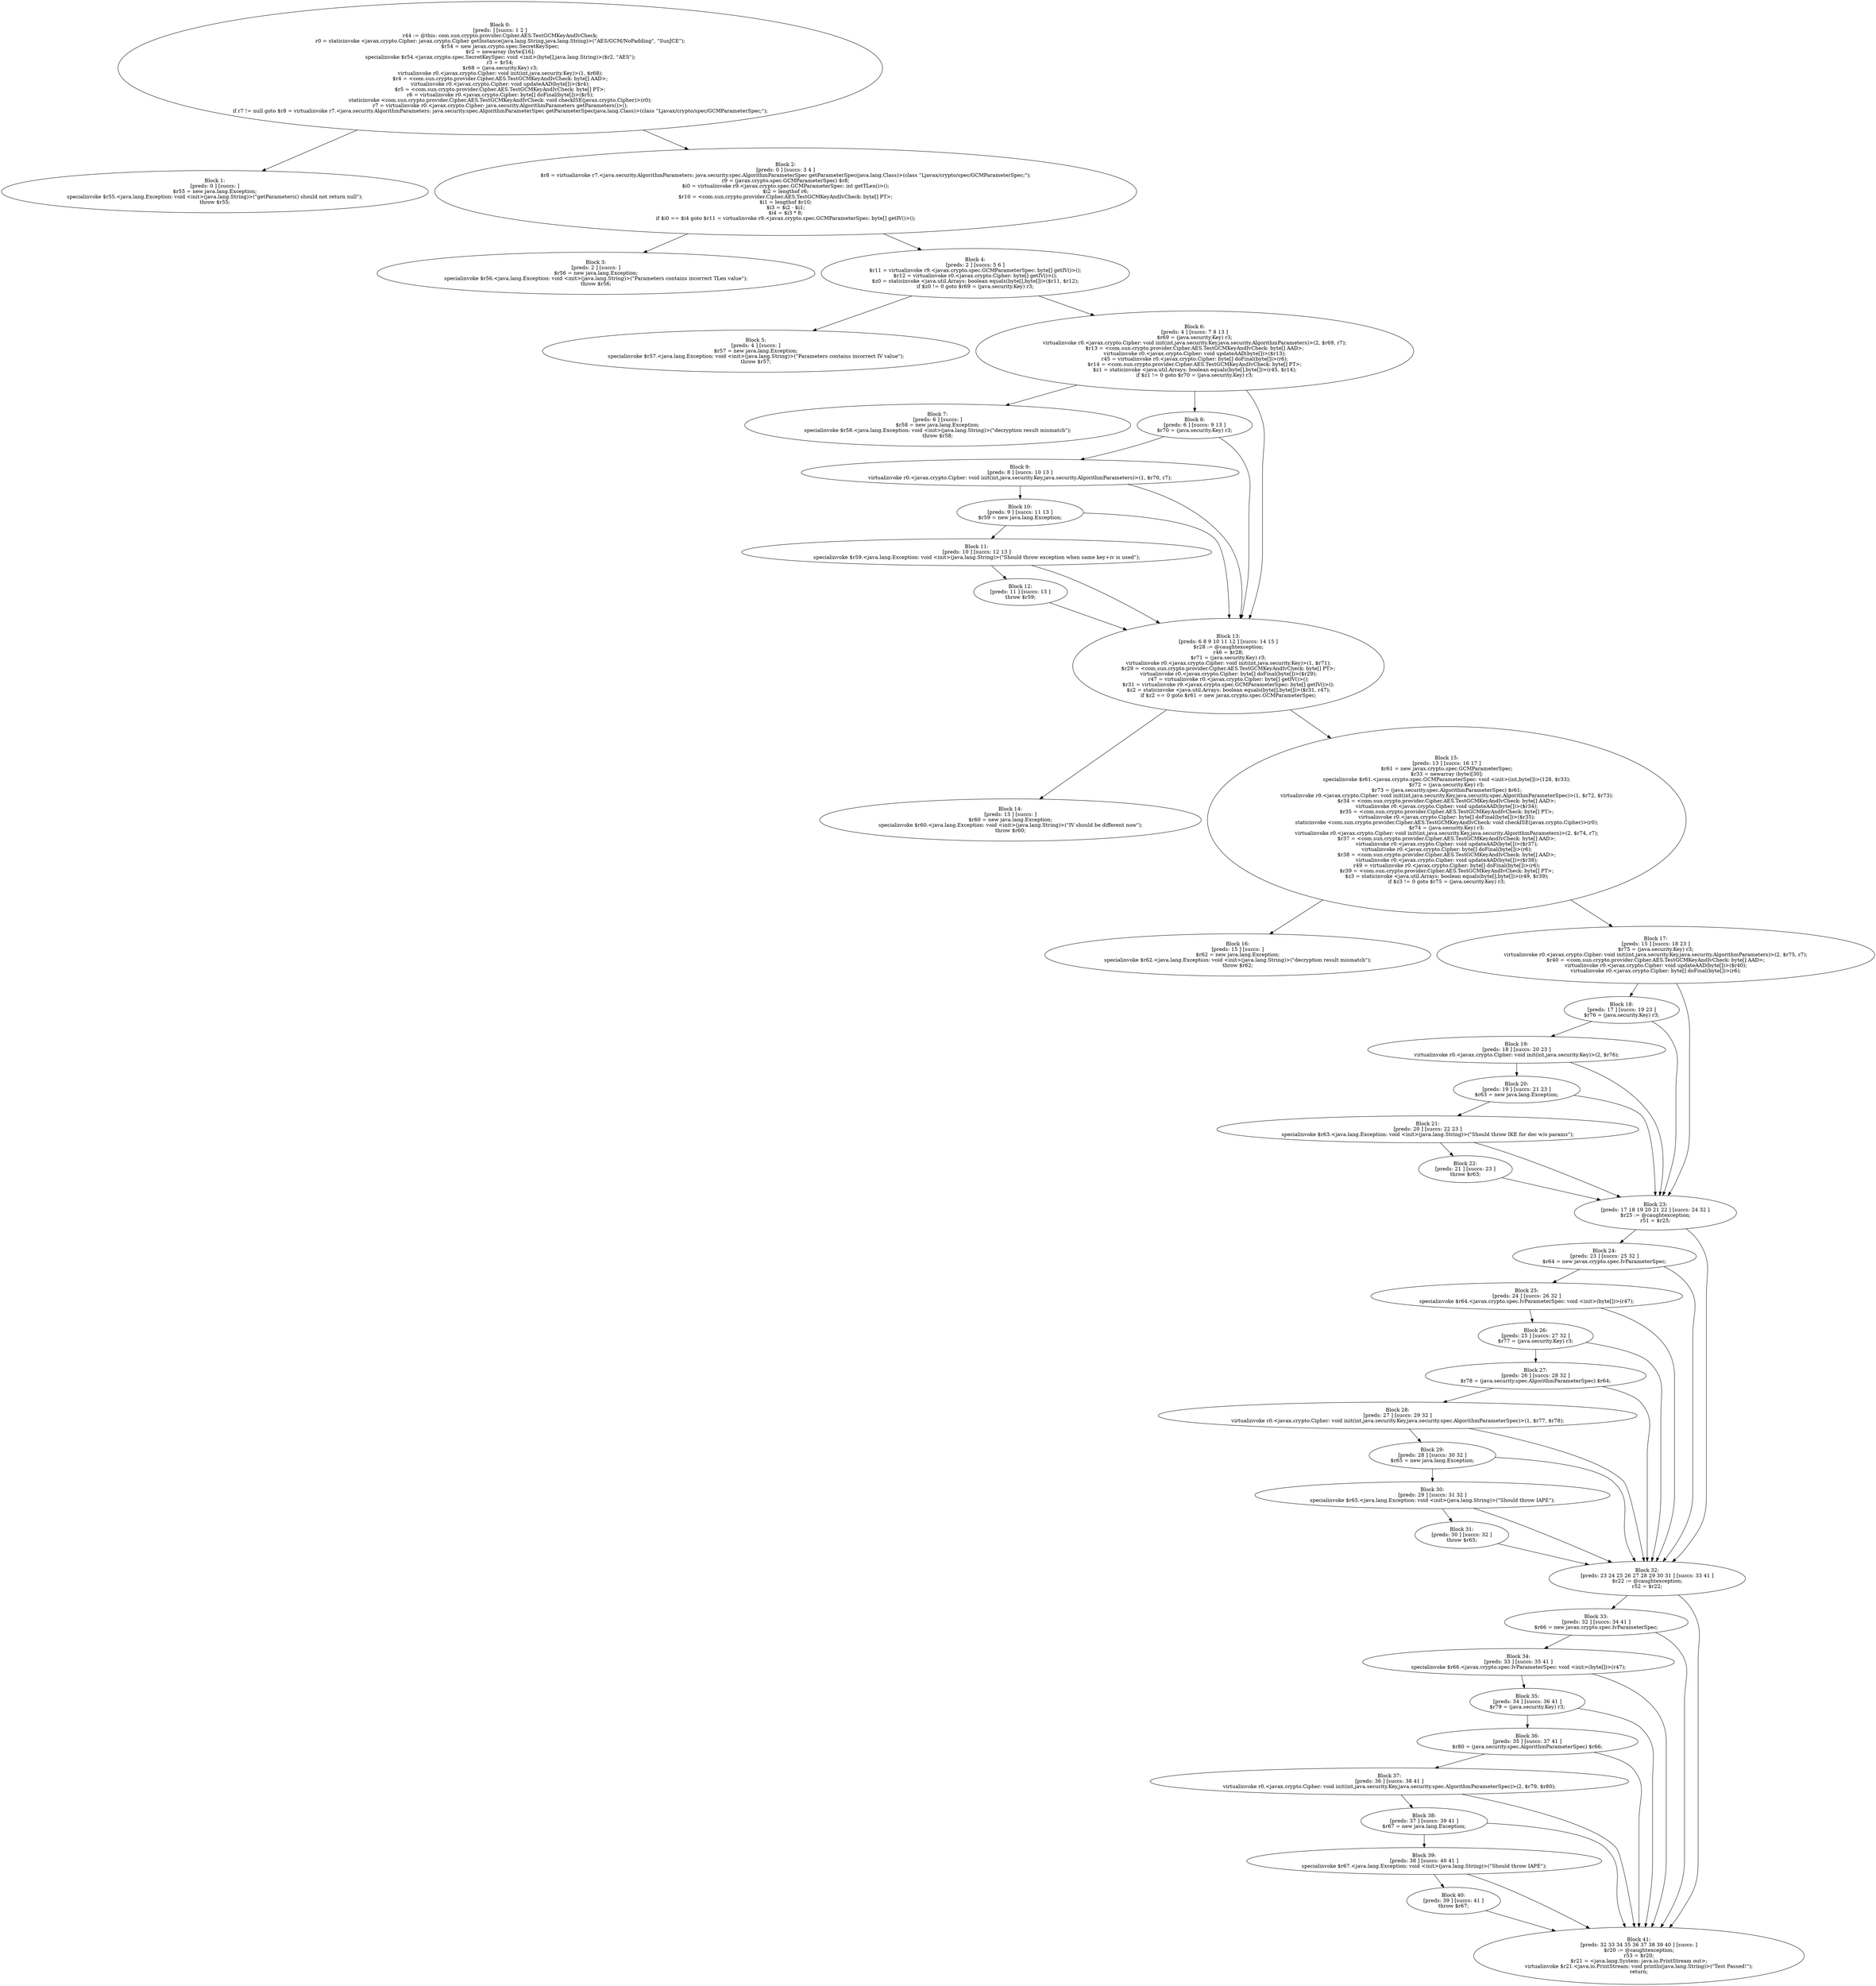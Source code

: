digraph "unitGraph" {
    "Block 0:
[preds: ] [succs: 1 2 ]
r44 := @this: com.sun.crypto.provider.Cipher.AES.TestGCMKeyAndIvCheck;
r0 = staticinvoke <javax.crypto.Cipher: javax.crypto.Cipher getInstance(java.lang.String,java.lang.String)>(\"AES/GCM/NoPadding\", \"SunJCE\");
$r54 = new javax.crypto.spec.SecretKeySpec;
$r2 = newarray (byte)[16];
specialinvoke $r54.<javax.crypto.spec.SecretKeySpec: void <init>(byte[],java.lang.String)>($r2, \"AES\");
r3 = $r54;
$r68 = (java.security.Key) r3;
virtualinvoke r0.<javax.crypto.Cipher: void init(int,java.security.Key)>(1, $r68);
$r4 = <com.sun.crypto.provider.Cipher.AES.TestGCMKeyAndIvCheck: byte[] AAD>;
virtualinvoke r0.<javax.crypto.Cipher: void updateAAD(byte[])>($r4);
$r5 = <com.sun.crypto.provider.Cipher.AES.TestGCMKeyAndIvCheck: byte[] PT>;
r6 = virtualinvoke r0.<javax.crypto.Cipher: byte[] doFinal(byte[])>($r5);
staticinvoke <com.sun.crypto.provider.Cipher.AES.TestGCMKeyAndIvCheck: void checkISE(javax.crypto.Cipher)>(r0);
r7 = virtualinvoke r0.<javax.crypto.Cipher: java.security.AlgorithmParameters getParameters()>();
if r7 != null goto $r8 = virtualinvoke r7.<java.security.AlgorithmParameters: java.security.spec.AlgorithmParameterSpec getParameterSpec(java.lang.Class)>(class \"Ljavax/crypto/spec/GCMParameterSpec;\");
"
    "Block 1:
[preds: 0 ] [succs: ]
$r55 = new java.lang.Exception;
specialinvoke $r55.<java.lang.Exception: void <init>(java.lang.String)>(\"getParameters() should not return null\");
throw $r55;
"
    "Block 2:
[preds: 0 ] [succs: 3 4 ]
$r8 = virtualinvoke r7.<java.security.AlgorithmParameters: java.security.spec.AlgorithmParameterSpec getParameterSpec(java.lang.Class)>(class \"Ljavax/crypto/spec/GCMParameterSpec;\");
r9 = (javax.crypto.spec.GCMParameterSpec) $r8;
$i0 = virtualinvoke r9.<javax.crypto.spec.GCMParameterSpec: int getTLen()>();
$i2 = lengthof r6;
$r10 = <com.sun.crypto.provider.Cipher.AES.TestGCMKeyAndIvCheck: byte[] PT>;
$i1 = lengthof $r10;
$i3 = $i2 - $i1;
$i4 = $i3 * 8;
if $i0 == $i4 goto $r11 = virtualinvoke r9.<javax.crypto.spec.GCMParameterSpec: byte[] getIV()>();
"
    "Block 3:
[preds: 2 ] [succs: ]
$r56 = new java.lang.Exception;
specialinvoke $r56.<java.lang.Exception: void <init>(java.lang.String)>(\"Parameters contains incorrect TLen value\");
throw $r56;
"
    "Block 4:
[preds: 2 ] [succs: 5 6 ]
$r11 = virtualinvoke r9.<javax.crypto.spec.GCMParameterSpec: byte[] getIV()>();
$r12 = virtualinvoke r0.<javax.crypto.Cipher: byte[] getIV()>();
$z0 = staticinvoke <java.util.Arrays: boolean equals(byte[],byte[])>($r11, $r12);
if $z0 != 0 goto $r69 = (java.security.Key) r3;
"
    "Block 5:
[preds: 4 ] [succs: ]
$r57 = new java.lang.Exception;
specialinvoke $r57.<java.lang.Exception: void <init>(java.lang.String)>(\"Parameters contains incorrect IV value\");
throw $r57;
"
    "Block 6:
[preds: 4 ] [succs: 7 8 13 ]
$r69 = (java.security.Key) r3;
virtualinvoke r0.<javax.crypto.Cipher: void init(int,java.security.Key,java.security.AlgorithmParameters)>(2, $r69, r7);
$r13 = <com.sun.crypto.provider.Cipher.AES.TestGCMKeyAndIvCheck: byte[] AAD>;
virtualinvoke r0.<javax.crypto.Cipher: void updateAAD(byte[])>($r13);
r45 = virtualinvoke r0.<javax.crypto.Cipher: byte[] doFinal(byte[])>(r6);
$r14 = <com.sun.crypto.provider.Cipher.AES.TestGCMKeyAndIvCheck: byte[] PT>;
$z1 = staticinvoke <java.util.Arrays: boolean equals(byte[],byte[])>(r45, $r14);
if $z1 != 0 goto $r70 = (java.security.Key) r3;
"
    "Block 7:
[preds: 6 ] [succs: ]
$r58 = new java.lang.Exception;
specialinvoke $r58.<java.lang.Exception: void <init>(java.lang.String)>(\"decryption result mismatch\");
throw $r58;
"
    "Block 8:
[preds: 6 ] [succs: 9 13 ]
$r70 = (java.security.Key) r3;
"
    "Block 9:
[preds: 8 ] [succs: 10 13 ]
virtualinvoke r0.<javax.crypto.Cipher: void init(int,java.security.Key,java.security.AlgorithmParameters)>(1, $r70, r7);
"
    "Block 10:
[preds: 9 ] [succs: 11 13 ]
$r59 = new java.lang.Exception;
"
    "Block 11:
[preds: 10 ] [succs: 12 13 ]
specialinvoke $r59.<java.lang.Exception: void <init>(java.lang.String)>(\"Should throw exception when same key+iv is used\");
"
    "Block 12:
[preds: 11 ] [succs: 13 ]
throw $r59;
"
    "Block 13:
[preds: 6 8 9 10 11 12 ] [succs: 14 15 ]
$r28 := @caughtexception;
r46 = $r28;
$r71 = (java.security.Key) r3;
virtualinvoke r0.<javax.crypto.Cipher: void init(int,java.security.Key)>(1, $r71);
$r29 = <com.sun.crypto.provider.Cipher.AES.TestGCMKeyAndIvCheck: byte[] PT>;
virtualinvoke r0.<javax.crypto.Cipher: byte[] doFinal(byte[])>($r29);
r47 = virtualinvoke r0.<javax.crypto.Cipher: byte[] getIV()>();
$r31 = virtualinvoke r9.<javax.crypto.spec.GCMParameterSpec: byte[] getIV()>();
$z2 = staticinvoke <java.util.Arrays: boolean equals(byte[],byte[])>($r31, r47);
if $z2 == 0 goto $r61 = new javax.crypto.spec.GCMParameterSpec;
"
    "Block 14:
[preds: 13 ] [succs: ]
$r60 = new java.lang.Exception;
specialinvoke $r60.<java.lang.Exception: void <init>(java.lang.String)>(\"IV should be different now\");
throw $r60;
"
    "Block 15:
[preds: 13 ] [succs: 16 17 ]
$r61 = new javax.crypto.spec.GCMParameterSpec;
$r33 = newarray (byte)[30];
specialinvoke $r61.<javax.crypto.spec.GCMParameterSpec: void <init>(int,byte[])>(128, $r33);
$r72 = (java.security.Key) r3;
$r73 = (java.security.spec.AlgorithmParameterSpec) $r61;
virtualinvoke r0.<javax.crypto.Cipher: void init(int,java.security.Key,java.security.spec.AlgorithmParameterSpec)>(1, $r72, $r73);
$r34 = <com.sun.crypto.provider.Cipher.AES.TestGCMKeyAndIvCheck: byte[] AAD>;
virtualinvoke r0.<javax.crypto.Cipher: void updateAAD(byte[])>($r34);
$r35 = <com.sun.crypto.provider.Cipher.AES.TestGCMKeyAndIvCheck: byte[] PT>;
virtualinvoke r0.<javax.crypto.Cipher: byte[] doFinal(byte[])>($r35);
staticinvoke <com.sun.crypto.provider.Cipher.AES.TestGCMKeyAndIvCheck: void checkISE(javax.crypto.Cipher)>(r0);
$r74 = (java.security.Key) r3;
virtualinvoke r0.<javax.crypto.Cipher: void init(int,java.security.Key,java.security.AlgorithmParameters)>(2, $r74, r7);
$r37 = <com.sun.crypto.provider.Cipher.AES.TestGCMKeyAndIvCheck: byte[] AAD>;
virtualinvoke r0.<javax.crypto.Cipher: void updateAAD(byte[])>($r37);
virtualinvoke r0.<javax.crypto.Cipher: byte[] doFinal(byte[])>(r6);
$r38 = <com.sun.crypto.provider.Cipher.AES.TestGCMKeyAndIvCheck: byte[] AAD>;
virtualinvoke r0.<javax.crypto.Cipher: void updateAAD(byte[])>($r38);
r49 = virtualinvoke r0.<javax.crypto.Cipher: byte[] doFinal(byte[])>(r6);
$r39 = <com.sun.crypto.provider.Cipher.AES.TestGCMKeyAndIvCheck: byte[] PT>;
$z3 = staticinvoke <java.util.Arrays: boolean equals(byte[],byte[])>(r49, $r39);
if $z3 != 0 goto $r75 = (java.security.Key) r3;
"
    "Block 16:
[preds: 15 ] [succs: ]
$r62 = new java.lang.Exception;
specialinvoke $r62.<java.lang.Exception: void <init>(java.lang.String)>(\"decryption result mismatch\");
throw $r62;
"
    "Block 17:
[preds: 15 ] [succs: 18 23 ]
$r75 = (java.security.Key) r3;
virtualinvoke r0.<javax.crypto.Cipher: void init(int,java.security.Key,java.security.AlgorithmParameters)>(2, $r75, r7);
$r40 = <com.sun.crypto.provider.Cipher.AES.TestGCMKeyAndIvCheck: byte[] AAD>;
virtualinvoke r0.<javax.crypto.Cipher: void updateAAD(byte[])>($r40);
virtualinvoke r0.<javax.crypto.Cipher: byte[] doFinal(byte[])>(r6);
"
    "Block 18:
[preds: 17 ] [succs: 19 23 ]
$r76 = (java.security.Key) r3;
"
    "Block 19:
[preds: 18 ] [succs: 20 23 ]
virtualinvoke r0.<javax.crypto.Cipher: void init(int,java.security.Key)>(2, $r76);
"
    "Block 20:
[preds: 19 ] [succs: 21 23 ]
$r63 = new java.lang.Exception;
"
    "Block 21:
[preds: 20 ] [succs: 22 23 ]
specialinvoke $r63.<java.lang.Exception: void <init>(java.lang.String)>(\"Should throw IKE for dec w/o params\");
"
    "Block 22:
[preds: 21 ] [succs: 23 ]
throw $r63;
"
    "Block 23:
[preds: 17 18 19 20 21 22 ] [succs: 24 32 ]
$r25 := @caughtexception;
r51 = $r25;
"
    "Block 24:
[preds: 23 ] [succs: 25 32 ]
$r64 = new javax.crypto.spec.IvParameterSpec;
"
    "Block 25:
[preds: 24 ] [succs: 26 32 ]
specialinvoke $r64.<javax.crypto.spec.IvParameterSpec: void <init>(byte[])>(r47);
"
    "Block 26:
[preds: 25 ] [succs: 27 32 ]
$r77 = (java.security.Key) r3;
"
    "Block 27:
[preds: 26 ] [succs: 28 32 ]
$r78 = (java.security.spec.AlgorithmParameterSpec) $r64;
"
    "Block 28:
[preds: 27 ] [succs: 29 32 ]
virtualinvoke r0.<javax.crypto.Cipher: void init(int,java.security.Key,java.security.spec.AlgorithmParameterSpec)>(1, $r77, $r78);
"
    "Block 29:
[preds: 28 ] [succs: 30 32 ]
$r65 = new java.lang.Exception;
"
    "Block 30:
[preds: 29 ] [succs: 31 32 ]
specialinvoke $r65.<java.lang.Exception: void <init>(java.lang.String)>(\"Should throw IAPE\");
"
    "Block 31:
[preds: 30 ] [succs: 32 ]
throw $r65;
"
    "Block 32:
[preds: 23 24 25 26 27 28 29 30 31 ] [succs: 33 41 ]
$r22 := @caughtexception;
r52 = $r22;
"
    "Block 33:
[preds: 32 ] [succs: 34 41 ]
$r66 = new javax.crypto.spec.IvParameterSpec;
"
    "Block 34:
[preds: 33 ] [succs: 35 41 ]
specialinvoke $r66.<javax.crypto.spec.IvParameterSpec: void <init>(byte[])>(r47);
"
    "Block 35:
[preds: 34 ] [succs: 36 41 ]
$r79 = (java.security.Key) r3;
"
    "Block 36:
[preds: 35 ] [succs: 37 41 ]
$r80 = (java.security.spec.AlgorithmParameterSpec) $r66;
"
    "Block 37:
[preds: 36 ] [succs: 38 41 ]
virtualinvoke r0.<javax.crypto.Cipher: void init(int,java.security.Key,java.security.spec.AlgorithmParameterSpec)>(2, $r79, $r80);
"
    "Block 38:
[preds: 37 ] [succs: 39 41 ]
$r67 = new java.lang.Exception;
"
    "Block 39:
[preds: 38 ] [succs: 40 41 ]
specialinvoke $r67.<java.lang.Exception: void <init>(java.lang.String)>(\"Should throw IAPE\");
"
    "Block 40:
[preds: 39 ] [succs: 41 ]
throw $r67;
"
    "Block 41:
[preds: 32 33 34 35 36 37 38 39 40 ] [succs: ]
$r20 := @caughtexception;
r53 = $r20;
$r21 = <java.lang.System: java.io.PrintStream out>;
virtualinvoke $r21.<java.io.PrintStream: void println(java.lang.String)>(\"Test Passed!\");
return;
"
    "Block 0:
[preds: ] [succs: 1 2 ]
r44 := @this: com.sun.crypto.provider.Cipher.AES.TestGCMKeyAndIvCheck;
r0 = staticinvoke <javax.crypto.Cipher: javax.crypto.Cipher getInstance(java.lang.String,java.lang.String)>(\"AES/GCM/NoPadding\", \"SunJCE\");
$r54 = new javax.crypto.spec.SecretKeySpec;
$r2 = newarray (byte)[16];
specialinvoke $r54.<javax.crypto.spec.SecretKeySpec: void <init>(byte[],java.lang.String)>($r2, \"AES\");
r3 = $r54;
$r68 = (java.security.Key) r3;
virtualinvoke r0.<javax.crypto.Cipher: void init(int,java.security.Key)>(1, $r68);
$r4 = <com.sun.crypto.provider.Cipher.AES.TestGCMKeyAndIvCheck: byte[] AAD>;
virtualinvoke r0.<javax.crypto.Cipher: void updateAAD(byte[])>($r4);
$r5 = <com.sun.crypto.provider.Cipher.AES.TestGCMKeyAndIvCheck: byte[] PT>;
r6 = virtualinvoke r0.<javax.crypto.Cipher: byte[] doFinal(byte[])>($r5);
staticinvoke <com.sun.crypto.provider.Cipher.AES.TestGCMKeyAndIvCheck: void checkISE(javax.crypto.Cipher)>(r0);
r7 = virtualinvoke r0.<javax.crypto.Cipher: java.security.AlgorithmParameters getParameters()>();
if r7 != null goto $r8 = virtualinvoke r7.<java.security.AlgorithmParameters: java.security.spec.AlgorithmParameterSpec getParameterSpec(java.lang.Class)>(class \"Ljavax/crypto/spec/GCMParameterSpec;\");
"->"Block 1:
[preds: 0 ] [succs: ]
$r55 = new java.lang.Exception;
specialinvoke $r55.<java.lang.Exception: void <init>(java.lang.String)>(\"getParameters() should not return null\");
throw $r55;
";
    "Block 0:
[preds: ] [succs: 1 2 ]
r44 := @this: com.sun.crypto.provider.Cipher.AES.TestGCMKeyAndIvCheck;
r0 = staticinvoke <javax.crypto.Cipher: javax.crypto.Cipher getInstance(java.lang.String,java.lang.String)>(\"AES/GCM/NoPadding\", \"SunJCE\");
$r54 = new javax.crypto.spec.SecretKeySpec;
$r2 = newarray (byte)[16];
specialinvoke $r54.<javax.crypto.spec.SecretKeySpec: void <init>(byte[],java.lang.String)>($r2, \"AES\");
r3 = $r54;
$r68 = (java.security.Key) r3;
virtualinvoke r0.<javax.crypto.Cipher: void init(int,java.security.Key)>(1, $r68);
$r4 = <com.sun.crypto.provider.Cipher.AES.TestGCMKeyAndIvCheck: byte[] AAD>;
virtualinvoke r0.<javax.crypto.Cipher: void updateAAD(byte[])>($r4);
$r5 = <com.sun.crypto.provider.Cipher.AES.TestGCMKeyAndIvCheck: byte[] PT>;
r6 = virtualinvoke r0.<javax.crypto.Cipher: byte[] doFinal(byte[])>($r5);
staticinvoke <com.sun.crypto.provider.Cipher.AES.TestGCMKeyAndIvCheck: void checkISE(javax.crypto.Cipher)>(r0);
r7 = virtualinvoke r0.<javax.crypto.Cipher: java.security.AlgorithmParameters getParameters()>();
if r7 != null goto $r8 = virtualinvoke r7.<java.security.AlgorithmParameters: java.security.spec.AlgorithmParameterSpec getParameterSpec(java.lang.Class)>(class \"Ljavax/crypto/spec/GCMParameterSpec;\");
"->"Block 2:
[preds: 0 ] [succs: 3 4 ]
$r8 = virtualinvoke r7.<java.security.AlgorithmParameters: java.security.spec.AlgorithmParameterSpec getParameterSpec(java.lang.Class)>(class \"Ljavax/crypto/spec/GCMParameterSpec;\");
r9 = (javax.crypto.spec.GCMParameterSpec) $r8;
$i0 = virtualinvoke r9.<javax.crypto.spec.GCMParameterSpec: int getTLen()>();
$i2 = lengthof r6;
$r10 = <com.sun.crypto.provider.Cipher.AES.TestGCMKeyAndIvCheck: byte[] PT>;
$i1 = lengthof $r10;
$i3 = $i2 - $i1;
$i4 = $i3 * 8;
if $i0 == $i4 goto $r11 = virtualinvoke r9.<javax.crypto.spec.GCMParameterSpec: byte[] getIV()>();
";
    "Block 2:
[preds: 0 ] [succs: 3 4 ]
$r8 = virtualinvoke r7.<java.security.AlgorithmParameters: java.security.spec.AlgorithmParameterSpec getParameterSpec(java.lang.Class)>(class \"Ljavax/crypto/spec/GCMParameterSpec;\");
r9 = (javax.crypto.spec.GCMParameterSpec) $r8;
$i0 = virtualinvoke r9.<javax.crypto.spec.GCMParameterSpec: int getTLen()>();
$i2 = lengthof r6;
$r10 = <com.sun.crypto.provider.Cipher.AES.TestGCMKeyAndIvCheck: byte[] PT>;
$i1 = lengthof $r10;
$i3 = $i2 - $i1;
$i4 = $i3 * 8;
if $i0 == $i4 goto $r11 = virtualinvoke r9.<javax.crypto.spec.GCMParameterSpec: byte[] getIV()>();
"->"Block 3:
[preds: 2 ] [succs: ]
$r56 = new java.lang.Exception;
specialinvoke $r56.<java.lang.Exception: void <init>(java.lang.String)>(\"Parameters contains incorrect TLen value\");
throw $r56;
";
    "Block 2:
[preds: 0 ] [succs: 3 4 ]
$r8 = virtualinvoke r7.<java.security.AlgorithmParameters: java.security.spec.AlgorithmParameterSpec getParameterSpec(java.lang.Class)>(class \"Ljavax/crypto/spec/GCMParameterSpec;\");
r9 = (javax.crypto.spec.GCMParameterSpec) $r8;
$i0 = virtualinvoke r9.<javax.crypto.spec.GCMParameterSpec: int getTLen()>();
$i2 = lengthof r6;
$r10 = <com.sun.crypto.provider.Cipher.AES.TestGCMKeyAndIvCheck: byte[] PT>;
$i1 = lengthof $r10;
$i3 = $i2 - $i1;
$i4 = $i3 * 8;
if $i0 == $i4 goto $r11 = virtualinvoke r9.<javax.crypto.spec.GCMParameterSpec: byte[] getIV()>();
"->"Block 4:
[preds: 2 ] [succs: 5 6 ]
$r11 = virtualinvoke r9.<javax.crypto.spec.GCMParameterSpec: byte[] getIV()>();
$r12 = virtualinvoke r0.<javax.crypto.Cipher: byte[] getIV()>();
$z0 = staticinvoke <java.util.Arrays: boolean equals(byte[],byte[])>($r11, $r12);
if $z0 != 0 goto $r69 = (java.security.Key) r3;
";
    "Block 4:
[preds: 2 ] [succs: 5 6 ]
$r11 = virtualinvoke r9.<javax.crypto.spec.GCMParameterSpec: byte[] getIV()>();
$r12 = virtualinvoke r0.<javax.crypto.Cipher: byte[] getIV()>();
$z0 = staticinvoke <java.util.Arrays: boolean equals(byte[],byte[])>($r11, $r12);
if $z0 != 0 goto $r69 = (java.security.Key) r3;
"->"Block 5:
[preds: 4 ] [succs: ]
$r57 = new java.lang.Exception;
specialinvoke $r57.<java.lang.Exception: void <init>(java.lang.String)>(\"Parameters contains incorrect IV value\");
throw $r57;
";
    "Block 4:
[preds: 2 ] [succs: 5 6 ]
$r11 = virtualinvoke r9.<javax.crypto.spec.GCMParameterSpec: byte[] getIV()>();
$r12 = virtualinvoke r0.<javax.crypto.Cipher: byte[] getIV()>();
$z0 = staticinvoke <java.util.Arrays: boolean equals(byte[],byte[])>($r11, $r12);
if $z0 != 0 goto $r69 = (java.security.Key) r3;
"->"Block 6:
[preds: 4 ] [succs: 7 8 13 ]
$r69 = (java.security.Key) r3;
virtualinvoke r0.<javax.crypto.Cipher: void init(int,java.security.Key,java.security.AlgorithmParameters)>(2, $r69, r7);
$r13 = <com.sun.crypto.provider.Cipher.AES.TestGCMKeyAndIvCheck: byte[] AAD>;
virtualinvoke r0.<javax.crypto.Cipher: void updateAAD(byte[])>($r13);
r45 = virtualinvoke r0.<javax.crypto.Cipher: byte[] doFinal(byte[])>(r6);
$r14 = <com.sun.crypto.provider.Cipher.AES.TestGCMKeyAndIvCheck: byte[] PT>;
$z1 = staticinvoke <java.util.Arrays: boolean equals(byte[],byte[])>(r45, $r14);
if $z1 != 0 goto $r70 = (java.security.Key) r3;
";
    "Block 6:
[preds: 4 ] [succs: 7 8 13 ]
$r69 = (java.security.Key) r3;
virtualinvoke r0.<javax.crypto.Cipher: void init(int,java.security.Key,java.security.AlgorithmParameters)>(2, $r69, r7);
$r13 = <com.sun.crypto.provider.Cipher.AES.TestGCMKeyAndIvCheck: byte[] AAD>;
virtualinvoke r0.<javax.crypto.Cipher: void updateAAD(byte[])>($r13);
r45 = virtualinvoke r0.<javax.crypto.Cipher: byte[] doFinal(byte[])>(r6);
$r14 = <com.sun.crypto.provider.Cipher.AES.TestGCMKeyAndIvCheck: byte[] PT>;
$z1 = staticinvoke <java.util.Arrays: boolean equals(byte[],byte[])>(r45, $r14);
if $z1 != 0 goto $r70 = (java.security.Key) r3;
"->"Block 7:
[preds: 6 ] [succs: ]
$r58 = new java.lang.Exception;
specialinvoke $r58.<java.lang.Exception: void <init>(java.lang.String)>(\"decryption result mismatch\");
throw $r58;
";
    "Block 6:
[preds: 4 ] [succs: 7 8 13 ]
$r69 = (java.security.Key) r3;
virtualinvoke r0.<javax.crypto.Cipher: void init(int,java.security.Key,java.security.AlgorithmParameters)>(2, $r69, r7);
$r13 = <com.sun.crypto.provider.Cipher.AES.TestGCMKeyAndIvCheck: byte[] AAD>;
virtualinvoke r0.<javax.crypto.Cipher: void updateAAD(byte[])>($r13);
r45 = virtualinvoke r0.<javax.crypto.Cipher: byte[] doFinal(byte[])>(r6);
$r14 = <com.sun.crypto.provider.Cipher.AES.TestGCMKeyAndIvCheck: byte[] PT>;
$z1 = staticinvoke <java.util.Arrays: boolean equals(byte[],byte[])>(r45, $r14);
if $z1 != 0 goto $r70 = (java.security.Key) r3;
"->"Block 8:
[preds: 6 ] [succs: 9 13 ]
$r70 = (java.security.Key) r3;
";
    "Block 6:
[preds: 4 ] [succs: 7 8 13 ]
$r69 = (java.security.Key) r3;
virtualinvoke r0.<javax.crypto.Cipher: void init(int,java.security.Key,java.security.AlgorithmParameters)>(2, $r69, r7);
$r13 = <com.sun.crypto.provider.Cipher.AES.TestGCMKeyAndIvCheck: byte[] AAD>;
virtualinvoke r0.<javax.crypto.Cipher: void updateAAD(byte[])>($r13);
r45 = virtualinvoke r0.<javax.crypto.Cipher: byte[] doFinal(byte[])>(r6);
$r14 = <com.sun.crypto.provider.Cipher.AES.TestGCMKeyAndIvCheck: byte[] PT>;
$z1 = staticinvoke <java.util.Arrays: boolean equals(byte[],byte[])>(r45, $r14);
if $z1 != 0 goto $r70 = (java.security.Key) r3;
"->"Block 13:
[preds: 6 8 9 10 11 12 ] [succs: 14 15 ]
$r28 := @caughtexception;
r46 = $r28;
$r71 = (java.security.Key) r3;
virtualinvoke r0.<javax.crypto.Cipher: void init(int,java.security.Key)>(1, $r71);
$r29 = <com.sun.crypto.provider.Cipher.AES.TestGCMKeyAndIvCheck: byte[] PT>;
virtualinvoke r0.<javax.crypto.Cipher: byte[] doFinal(byte[])>($r29);
r47 = virtualinvoke r0.<javax.crypto.Cipher: byte[] getIV()>();
$r31 = virtualinvoke r9.<javax.crypto.spec.GCMParameterSpec: byte[] getIV()>();
$z2 = staticinvoke <java.util.Arrays: boolean equals(byte[],byte[])>($r31, r47);
if $z2 == 0 goto $r61 = new javax.crypto.spec.GCMParameterSpec;
";
    "Block 8:
[preds: 6 ] [succs: 9 13 ]
$r70 = (java.security.Key) r3;
"->"Block 9:
[preds: 8 ] [succs: 10 13 ]
virtualinvoke r0.<javax.crypto.Cipher: void init(int,java.security.Key,java.security.AlgorithmParameters)>(1, $r70, r7);
";
    "Block 8:
[preds: 6 ] [succs: 9 13 ]
$r70 = (java.security.Key) r3;
"->"Block 13:
[preds: 6 8 9 10 11 12 ] [succs: 14 15 ]
$r28 := @caughtexception;
r46 = $r28;
$r71 = (java.security.Key) r3;
virtualinvoke r0.<javax.crypto.Cipher: void init(int,java.security.Key)>(1, $r71);
$r29 = <com.sun.crypto.provider.Cipher.AES.TestGCMKeyAndIvCheck: byte[] PT>;
virtualinvoke r0.<javax.crypto.Cipher: byte[] doFinal(byte[])>($r29);
r47 = virtualinvoke r0.<javax.crypto.Cipher: byte[] getIV()>();
$r31 = virtualinvoke r9.<javax.crypto.spec.GCMParameterSpec: byte[] getIV()>();
$z2 = staticinvoke <java.util.Arrays: boolean equals(byte[],byte[])>($r31, r47);
if $z2 == 0 goto $r61 = new javax.crypto.spec.GCMParameterSpec;
";
    "Block 9:
[preds: 8 ] [succs: 10 13 ]
virtualinvoke r0.<javax.crypto.Cipher: void init(int,java.security.Key,java.security.AlgorithmParameters)>(1, $r70, r7);
"->"Block 10:
[preds: 9 ] [succs: 11 13 ]
$r59 = new java.lang.Exception;
";
    "Block 9:
[preds: 8 ] [succs: 10 13 ]
virtualinvoke r0.<javax.crypto.Cipher: void init(int,java.security.Key,java.security.AlgorithmParameters)>(1, $r70, r7);
"->"Block 13:
[preds: 6 8 9 10 11 12 ] [succs: 14 15 ]
$r28 := @caughtexception;
r46 = $r28;
$r71 = (java.security.Key) r3;
virtualinvoke r0.<javax.crypto.Cipher: void init(int,java.security.Key)>(1, $r71);
$r29 = <com.sun.crypto.provider.Cipher.AES.TestGCMKeyAndIvCheck: byte[] PT>;
virtualinvoke r0.<javax.crypto.Cipher: byte[] doFinal(byte[])>($r29);
r47 = virtualinvoke r0.<javax.crypto.Cipher: byte[] getIV()>();
$r31 = virtualinvoke r9.<javax.crypto.spec.GCMParameterSpec: byte[] getIV()>();
$z2 = staticinvoke <java.util.Arrays: boolean equals(byte[],byte[])>($r31, r47);
if $z2 == 0 goto $r61 = new javax.crypto.spec.GCMParameterSpec;
";
    "Block 10:
[preds: 9 ] [succs: 11 13 ]
$r59 = new java.lang.Exception;
"->"Block 11:
[preds: 10 ] [succs: 12 13 ]
specialinvoke $r59.<java.lang.Exception: void <init>(java.lang.String)>(\"Should throw exception when same key+iv is used\");
";
    "Block 10:
[preds: 9 ] [succs: 11 13 ]
$r59 = new java.lang.Exception;
"->"Block 13:
[preds: 6 8 9 10 11 12 ] [succs: 14 15 ]
$r28 := @caughtexception;
r46 = $r28;
$r71 = (java.security.Key) r3;
virtualinvoke r0.<javax.crypto.Cipher: void init(int,java.security.Key)>(1, $r71);
$r29 = <com.sun.crypto.provider.Cipher.AES.TestGCMKeyAndIvCheck: byte[] PT>;
virtualinvoke r0.<javax.crypto.Cipher: byte[] doFinal(byte[])>($r29);
r47 = virtualinvoke r0.<javax.crypto.Cipher: byte[] getIV()>();
$r31 = virtualinvoke r9.<javax.crypto.spec.GCMParameterSpec: byte[] getIV()>();
$z2 = staticinvoke <java.util.Arrays: boolean equals(byte[],byte[])>($r31, r47);
if $z2 == 0 goto $r61 = new javax.crypto.spec.GCMParameterSpec;
";
    "Block 11:
[preds: 10 ] [succs: 12 13 ]
specialinvoke $r59.<java.lang.Exception: void <init>(java.lang.String)>(\"Should throw exception when same key+iv is used\");
"->"Block 12:
[preds: 11 ] [succs: 13 ]
throw $r59;
";
    "Block 11:
[preds: 10 ] [succs: 12 13 ]
specialinvoke $r59.<java.lang.Exception: void <init>(java.lang.String)>(\"Should throw exception when same key+iv is used\");
"->"Block 13:
[preds: 6 8 9 10 11 12 ] [succs: 14 15 ]
$r28 := @caughtexception;
r46 = $r28;
$r71 = (java.security.Key) r3;
virtualinvoke r0.<javax.crypto.Cipher: void init(int,java.security.Key)>(1, $r71);
$r29 = <com.sun.crypto.provider.Cipher.AES.TestGCMKeyAndIvCheck: byte[] PT>;
virtualinvoke r0.<javax.crypto.Cipher: byte[] doFinal(byte[])>($r29);
r47 = virtualinvoke r0.<javax.crypto.Cipher: byte[] getIV()>();
$r31 = virtualinvoke r9.<javax.crypto.spec.GCMParameterSpec: byte[] getIV()>();
$z2 = staticinvoke <java.util.Arrays: boolean equals(byte[],byte[])>($r31, r47);
if $z2 == 0 goto $r61 = new javax.crypto.spec.GCMParameterSpec;
";
    "Block 12:
[preds: 11 ] [succs: 13 ]
throw $r59;
"->"Block 13:
[preds: 6 8 9 10 11 12 ] [succs: 14 15 ]
$r28 := @caughtexception;
r46 = $r28;
$r71 = (java.security.Key) r3;
virtualinvoke r0.<javax.crypto.Cipher: void init(int,java.security.Key)>(1, $r71);
$r29 = <com.sun.crypto.provider.Cipher.AES.TestGCMKeyAndIvCheck: byte[] PT>;
virtualinvoke r0.<javax.crypto.Cipher: byte[] doFinal(byte[])>($r29);
r47 = virtualinvoke r0.<javax.crypto.Cipher: byte[] getIV()>();
$r31 = virtualinvoke r9.<javax.crypto.spec.GCMParameterSpec: byte[] getIV()>();
$z2 = staticinvoke <java.util.Arrays: boolean equals(byte[],byte[])>($r31, r47);
if $z2 == 0 goto $r61 = new javax.crypto.spec.GCMParameterSpec;
";
    "Block 13:
[preds: 6 8 9 10 11 12 ] [succs: 14 15 ]
$r28 := @caughtexception;
r46 = $r28;
$r71 = (java.security.Key) r3;
virtualinvoke r0.<javax.crypto.Cipher: void init(int,java.security.Key)>(1, $r71);
$r29 = <com.sun.crypto.provider.Cipher.AES.TestGCMKeyAndIvCheck: byte[] PT>;
virtualinvoke r0.<javax.crypto.Cipher: byte[] doFinal(byte[])>($r29);
r47 = virtualinvoke r0.<javax.crypto.Cipher: byte[] getIV()>();
$r31 = virtualinvoke r9.<javax.crypto.spec.GCMParameterSpec: byte[] getIV()>();
$z2 = staticinvoke <java.util.Arrays: boolean equals(byte[],byte[])>($r31, r47);
if $z2 == 0 goto $r61 = new javax.crypto.spec.GCMParameterSpec;
"->"Block 14:
[preds: 13 ] [succs: ]
$r60 = new java.lang.Exception;
specialinvoke $r60.<java.lang.Exception: void <init>(java.lang.String)>(\"IV should be different now\");
throw $r60;
";
    "Block 13:
[preds: 6 8 9 10 11 12 ] [succs: 14 15 ]
$r28 := @caughtexception;
r46 = $r28;
$r71 = (java.security.Key) r3;
virtualinvoke r0.<javax.crypto.Cipher: void init(int,java.security.Key)>(1, $r71);
$r29 = <com.sun.crypto.provider.Cipher.AES.TestGCMKeyAndIvCheck: byte[] PT>;
virtualinvoke r0.<javax.crypto.Cipher: byte[] doFinal(byte[])>($r29);
r47 = virtualinvoke r0.<javax.crypto.Cipher: byte[] getIV()>();
$r31 = virtualinvoke r9.<javax.crypto.spec.GCMParameterSpec: byte[] getIV()>();
$z2 = staticinvoke <java.util.Arrays: boolean equals(byte[],byte[])>($r31, r47);
if $z2 == 0 goto $r61 = new javax.crypto.spec.GCMParameterSpec;
"->"Block 15:
[preds: 13 ] [succs: 16 17 ]
$r61 = new javax.crypto.spec.GCMParameterSpec;
$r33 = newarray (byte)[30];
specialinvoke $r61.<javax.crypto.spec.GCMParameterSpec: void <init>(int,byte[])>(128, $r33);
$r72 = (java.security.Key) r3;
$r73 = (java.security.spec.AlgorithmParameterSpec) $r61;
virtualinvoke r0.<javax.crypto.Cipher: void init(int,java.security.Key,java.security.spec.AlgorithmParameterSpec)>(1, $r72, $r73);
$r34 = <com.sun.crypto.provider.Cipher.AES.TestGCMKeyAndIvCheck: byte[] AAD>;
virtualinvoke r0.<javax.crypto.Cipher: void updateAAD(byte[])>($r34);
$r35 = <com.sun.crypto.provider.Cipher.AES.TestGCMKeyAndIvCheck: byte[] PT>;
virtualinvoke r0.<javax.crypto.Cipher: byte[] doFinal(byte[])>($r35);
staticinvoke <com.sun.crypto.provider.Cipher.AES.TestGCMKeyAndIvCheck: void checkISE(javax.crypto.Cipher)>(r0);
$r74 = (java.security.Key) r3;
virtualinvoke r0.<javax.crypto.Cipher: void init(int,java.security.Key,java.security.AlgorithmParameters)>(2, $r74, r7);
$r37 = <com.sun.crypto.provider.Cipher.AES.TestGCMKeyAndIvCheck: byte[] AAD>;
virtualinvoke r0.<javax.crypto.Cipher: void updateAAD(byte[])>($r37);
virtualinvoke r0.<javax.crypto.Cipher: byte[] doFinal(byte[])>(r6);
$r38 = <com.sun.crypto.provider.Cipher.AES.TestGCMKeyAndIvCheck: byte[] AAD>;
virtualinvoke r0.<javax.crypto.Cipher: void updateAAD(byte[])>($r38);
r49 = virtualinvoke r0.<javax.crypto.Cipher: byte[] doFinal(byte[])>(r6);
$r39 = <com.sun.crypto.provider.Cipher.AES.TestGCMKeyAndIvCheck: byte[] PT>;
$z3 = staticinvoke <java.util.Arrays: boolean equals(byte[],byte[])>(r49, $r39);
if $z3 != 0 goto $r75 = (java.security.Key) r3;
";
    "Block 15:
[preds: 13 ] [succs: 16 17 ]
$r61 = new javax.crypto.spec.GCMParameterSpec;
$r33 = newarray (byte)[30];
specialinvoke $r61.<javax.crypto.spec.GCMParameterSpec: void <init>(int,byte[])>(128, $r33);
$r72 = (java.security.Key) r3;
$r73 = (java.security.spec.AlgorithmParameterSpec) $r61;
virtualinvoke r0.<javax.crypto.Cipher: void init(int,java.security.Key,java.security.spec.AlgorithmParameterSpec)>(1, $r72, $r73);
$r34 = <com.sun.crypto.provider.Cipher.AES.TestGCMKeyAndIvCheck: byte[] AAD>;
virtualinvoke r0.<javax.crypto.Cipher: void updateAAD(byte[])>($r34);
$r35 = <com.sun.crypto.provider.Cipher.AES.TestGCMKeyAndIvCheck: byte[] PT>;
virtualinvoke r0.<javax.crypto.Cipher: byte[] doFinal(byte[])>($r35);
staticinvoke <com.sun.crypto.provider.Cipher.AES.TestGCMKeyAndIvCheck: void checkISE(javax.crypto.Cipher)>(r0);
$r74 = (java.security.Key) r3;
virtualinvoke r0.<javax.crypto.Cipher: void init(int,java.security.Key,java.security.AlgorithmParameters)>(2, $r74, r7);
$r37 = <com.sun.crypto.provider.Cipher.AES.TestGCMKeyAndIvCheck: byte[] AAD>;
virtualinvoke r0.<javax.crypto.Cipher: void updateAAD(byte[])>($r37);
virtualinvoke r0.<javax.crypto.Cipher: byte[] doFinal(byte[])>(r6);
$r38 = <com.sun.crypto.provider.Cipher.AES.TestGCMKeyAndIvCheck: byte[] AAD>;
virtualinvoke r0.<javax.crypto.Cipher: void updateAAD(byte[])>($r38);
r49 = virtualinvoke r0.<javax.crypto.Cipher: byte[] doFinal(byte[])>(r6);
$r39 = <com.sun.crypto.provider.Cipher.AES.TestGCMKeyAndIvCheck: byte[] PT>;
$z3 = staticinvoke <java.util.Arrays: boolean equals(byte[],byte[])>(r49, $r39);
if $z3 != 0 goto $r75 = (java.security.Key) r3;
"->"Block 16:
[preds: 15 ] [succs: ]
$r62 = new java.lang.Exception;
specialinvoke $r62.<java.lang.Exception: void <init>(java.lang.String)>(\"decryption result mismatch\");
throw $r62;
";
    "Block 15:
[preds: 13 ] [succs: 16 17 ]
$r61 = new javax.crypto.spec.GCMParameterSpec;
$r33 = newarray (byte)[30];
specialinvoke $r61.<javax.crypto.spec.GCMParameterSpec: void <init>(int,byte[])>(128, $r33);
$r72 = (java.security.Key) r3;
$r73 = (java.security.spec.AlgorithmParameterSpec) $r61;
virtualinvoke r0.<javax.crypto.Cipher: void init(int,java.security.Key,java.security.spec.AlgorithmParameterSpec)>(1, $r72, $r73);
$r34 = <com.sun.crypto.provider.Cipher.AES.TestGCMKeyAndIvCheck: byte[] AAD>;
virtualinvoke r0.<javax.crypto.Cipher: void updateAAD(byte[])>($r34);
$r35 = <com.sun.crypto.provider.Cipher.AES.TestGCMKeyAndIvCheck: byte[] PT>;
virtualinvoke r0.<javax.crypto.Cipher: byte[] doFinal(byte[])>($r35);
staticinvoke <com.sun.crypto.provider.Cipher.AES.TestGCMKeyAndIvCheck: void checkISE(javax.crypto.Cipher)>(r0);
$r74 = (java.security.Key) r3;
virtualinvoke r0.<javax.crypto.Cipher: void init(int,java.security.Key,java.security.AlgorithmParameters)>(2, $r74, r7);
$r37 = <com.sun.crypto.provider.Cipher.AES.TestGCMKeyAndIvCheck: byte[] AAD>;
virtualinvoke r0.<javax.crypto.Cipher: void updateAAD(byte[])>($r37);
virtualinvoke r0.<javax.crypto.Cipher: byte[] doFinal(byte[])>(r6);
$r38 = <com.sun.crypto.provider.Cipher.AES.TestGCMKeyAndIvCheck: byte[] AAD>;
virtualinvoke r0.<javax.crypto.Cipher: void updateAAD(byte[])>($r38);
r49 = virtualinvoke r0.<javax.crypto.Cipher: byte[] doFinal(byte[])>(r6);
$r39 = <com.sun.crypto.provider.Cipher.AES.TestGCMKeyAndIvCheck: byte[] PT>;
$z3 = staticinvoke <java.util.Arrays: boolean equals(byte[],byte[])>(r49, $r39);
if $z3 != 0 goto $r75 = (java.security.Key) r3;
"->"Block 17:
[preds: 15 ] [succs: 18 23 ]
$r75 = (java.security.Key) r3;
virtualinvoke r0.<javax.crypto.Cipher: void init(int,java.security.Key,java.security.AlgorithmParameters)>(2, $r75, r7);
$r40 = <com.sun.crypto.provider.Cipher.AES.TestGCMKeyAndIvCheck: byte[] AAD>;
virtualinvoke r0.<javax.crypto.Cipher: void updateAAD(byte[])>($r40);
virtualinvoke r0.<javax.crypto.Cipher: byte[] doFinal(byte[])>(r6);
";
    "Block 17:
[preds: 15 ] [succs: 18 23 ]
$r75 = (java.security.Key) r3;
virtualinvoke r0.<javax.crypto.Cipher: void init(int,java.security.Key,java.security.AlgorithmParameters)>(2, $r75, r7);
$r40 = <com.sun.crypto.provider.Cipher.AES.TestGCMKeyAndIvCheck: byte[] AAD>;
virtualinvoke r0.<javax.crypto.Cipher: void updateAAD(byte[])>($r40);
virtualinvoke r0.<javax.crypto.Cipher: byte[] doFinal(byte[])>(r6);
"->"Block 18:
[preds: 17 ] [succs: 19 23 ]
$r76 = (java.security.Key) r3;
";
    "Block 17:
[preds: 15 ] [succs: 18 23 ]
$r75 = (java.security.Key) r3;
virtualinvoke r0.<javax.crypto.Cipher: void init(int,java.security.Key,java.security.AlgorithmParameters)>(2, $r75, r7);
$r40 = <com.sun.crypto.provider.Cipher.AES.TestGCMKeyAndIvCheck: byte[] AAD>;
virtualinvoke r0.<javax.crypto.Cipher: void updateAAD(byte[])>($r40);
virtualinvoke r0.<javax.crypto.Cipher: byte[] doFinal(byte[])>(r6);
"->"Block 23:
[preds: 17 18 19 20 21 22 ] [succs: 24 32 ]
$r25 := @caughtexception;
r51 = $r25;
";
    "Block 18:
[preds: 17 ] [succs: 19 23 ]
$r76 = (java.security.Key) r3;
"->"Block 19:
[preds: 18 ] [succs: 20 23 ]
virtualinvoke r0.<javax.crypto.Cipher: void init(int,java.security.Key)>(2, $r76);
";
    "Block 18:
[preds: 17 ] [succs: 19 23 ]
$r76 = (java.security.Key) r3;
"->"Block 23:
[preds: 17 18 19 20 21 22 ] [succs: 24 32 ]
$r25 := @caughtexception;
r51 = $r25;
";
    "Block 19:
[preds: 18 ] [succs: 20 23 ]
virtualinvoke r0.<javax.crypto.Cipher: void init(int,java.security.Key)>(2, $r76);
"->"Block 20:
[preds: 19 ] [succs: 21 23 ]
$r63 = new java.lang.Exception;
";
    "Block 19:
[preds: 18 ] [succs: 20 23 ]
virtualinvoke r0.<javax.crypto.Cipher: void init(int,java.security.Key)>(2, $r76);
"->"Block 23:
[preds: 17 18 19 20 21 22 ] [succs: 24 32 ]
$r25 := @caughtexception;
r51 = $r25;
";
    "Block 20:
[preds: 19 ] [succs: 21 23 ]
$r63 = new java.lang.Exception;
"->"Block 21:
[preds: 20 ] [succs: 22 23 ]
specialinvoke $r63.<java.lang.Exception: void <init>(java.lang.String)>(\"Should throw IKE for dec w/o params\");
";
    "Block 20:
[preds: 19 ] [succs: 21 23 ]
$r63 = new java.lang.Exception;
"->"Block 23:
[preds: 17 18 19 20 21 22 ] [succs: 24 32 ]
$r25 := @caughtexception;
r51 = $r25;
";
    "Block 21:
[preds: 20 ] [succs: 22 23 ]
specialinvoke $r63.<java.lang.Exception: void <init>(java.lang.String)>(\"Should throw IKE for dec w/o params\");
"->"Block 22:
[preds: 21 ] [succs: 23 ]
throw $r63;
";
    "Block 21:
[preds: 20 ] [succs: 22 23 ]
specialinvoke $r63.<java.lang.Exception: void <init>(java.lang.String)>(\"Should throw IKE for dec w/o params\");
"->"Block 23:
[preds: 17 18 19 20 21 22 ] [succs: 24 32 ]
$r25 := @caughtexception;
r51 = $r25;
";
    "Block 22:
[preds: 21 ] [succs: 23 ]
throw $r63;
"->"Block 23:
[preds: 17 18 19 20 21 22 ] [succs: 24 32 ]
$r25 := @caughtexception;
r51 = $r25;
";
    "Block 23:
[preds: 17 18 19 20 21 22 ] [succs: 24 32 ]
$r25 := @caughtexception;
r51 = $r25;
"->"Block 24:
[preds: 23 ] [succs: 25 32 ]
$r64 = new javax.crypto.spec.IvParameterSpec;
";
    "Block 23:
[preds: 17 18 19 20 21 22 ] [succs: 24 32 ]
$r25 := @caughtexception;
r51 = $r25;
"->"Block 32:
[preds: 23 24 25 26 27 28 29 30 31 ] [succs: 33 41 ]
$r22 := @caughtexception;
r52 = $r22;
";
    "Block 24:
[preds: 23 ] [succs: 25 32 ]
$r64 = new javax.crypto.spec.IvParameterSpec;
"->"Block 25:
[preds: 24 ] [succs: 26 32 ]
specialinvoke $r64.<javax.crypto.spec.IvParameterSpec: void <init>(byte[])>(r47);
";
    "Block 24:
[preds: 23 ] [succs: 25 32 ]
$r64 = new javax.crypto.spec.IvParameterSpec;
"->"Block 32:
[preds: 23 24 25 26 27 28 29 30 31 ] [succs: 33 41 ]
$r22 := @caughtexception;
r52 = $r22;
";
    "Block 25:
[preds: 24 ] [succs: 26 32 ]
specialinvoke $r64.<javax.crypto.spec.IvParameterSpec: void <init>(byte[])>(r47);
"->"Block 26:
[preds: 25 ] [succs: 27 32 ]
$r77 = (java.security.Key) r3;
";
    "Block 25:
[preds: 24 ] [succs: 26 32 ]
specialinvoke $r64.<javax.crypto.spec.IvParameterSpec: void <init>(byte[])>(r47);
"->"Block 32:
[preds: 23 24 25 26 27 28 29 30 31 ] [succs: 33 41 ]
$r22 := @caughtexception;
r52 = $r22;
";
    "Block 26:
[preds: 25 ] [succs: 27 32 ]
$r77 = (java.security.Key) r3;
"->"Block 27:
[preds: 26 ] [succs: 28 32 ]
$r78 = (java.security.spec.AlgorithmParameterSpec) $r64;
";
    "Block 26:
[preds: 25 ] [succs: 27 32 ]
$r77 = (java.security.Key) r3;
"->"Block 32:
[preds: 23 24 25 26 27 28 29 30 31 ] [succs: 33 41 ]
$r22 := @caughtexception;
r52 = $r22;
";
    "Block 27:
[preds: 26 ] [succs: 28 32 ]
$r78 = (java.security.spec.AlgorithmParameterSpec) $r64;
"->"Block 28:
[preds: 27 ] [succs: 29 32 ]
virtualinvoke r0.<javax.crypto.Cipher: void init(int,java.security.Key,java.security.spec.AlgorithmParameterSpec)>(1, $r77, $r78);
";
    "Block 27:
[preds: 26 ] [succs: 28 32 ]
$r78 = (java.security.spec.AlgorithmParameterSpec) $r64;
"->"Block 32:
[preds: 23 24 25 26 27 28 29 30 31 ] [succs: 33 41 ]
$r22 := @caughtexception;
r52 = $r22;
";
    "Block 28:
[preds: 27 ] [succs: 29 32 ]
virtualinvoke r0.<javax.crypto.Cipher: void init(int,java.security.Key,java.security.spec.AlgorithmParameterSpec)>(1, $r77, $r78);
"->"Block 29:
[preds: 28 ] [succs: 30 32 ]
$r65 = new java.lang.Exception;
";
    "Block 28:
[preds: 27 ] [succs: 29 32 ]
virtualinvoke r0.<javax.crypto.Cipher: void init(int,java.security.Key,java.security.spec.AlgorithmParameterSpec)>(1, $r77, $r78);
"->"Block 32:
[preds: 23 24 25 26 27 28 29 30 31 ] [succs: 33 41 ]
$r22 := @caughtexception;
r52 = $r22;
";
    "Block 29:
[preds: 28 ] [succs: 30 32 ]
$r65 = new java.lang.Exception;
"->"Block 30:
[preds: 29 ] [succs: 31 32 ]
specialinvoke $r65.<java.lang.Exception: void <init>(java.lang.String)>(\"Should throw IAPE\");
";
    "Block 29:
[preds: 28 ] [succs: 30 32 ]
$r65 = new java.lang.Exception;
"->"Block 32:
[preds: 23 24 25 26 27 28 29 30 31 ] [succs: 33 41 ]
$r22 := @caughtexception;
r52 = $r22;
";
    "Block 30:
[preds: 29 ] [succs: 31 32 ]
specialinvoke $r65.<java.lang.Exception: void <init>(java.lang.String)>(\"Should throw IAPE\");
"->"Block 31:
[preds: 30 ] [succs: 32 ]
throw $r65;
";
    "Block 30:
[preds: 29 ] [succs: 31 32 ]
specialinvoke $r65.<java.lang.Exception: void <init>(java.lang.String)>(\"Should throw IAPE\");
"->"Block 32:
[preds: 23 24 25 26 27 28 29 30 31 ] [succs: 33 41 ]
$r22 := @caughtexception;
r52 = $r22;
";
    "Block 31:
[preds: 30 ] [succs: 32 ]
throw $r65;
"->"Block 32:
[preds: 23 24 25 26 27 28 29 30 31 ] [succs: 33 41 ]
$r22 := @caughtexception;
r52 = $r22;
";
    "Block 32:
[preds: 23 24 25 26 27 28 29 30 31 ] [succs: 33 41 ]
$r22 := @caughtexception;
r52 = $r22;
"->"Block 33:
[preds: 32 ] [succs: 34 41 ]
$r66 = new javax.crypto.spec.IvParameterSpec;
";
    "Block 32:
[preds: 23 24 25 26 27 28 29 30 31 ] [succs: 33 41 ]
$r22 := @caughtexception;
r52 = $r22;
"->"Block 41:
[preds: 32 33 34 35 36 37 38 39 40 ] [succs: ]
$r20 := @caughtexception;
r53 = $r20;
$r21 = <java.lang.System: java.io.PrintStream out>;
virtualinvoke $r21.<java.io.PrintStream: void println(java.lang.String)>(\"Test Passed!\");
return;
";
    "Block 33:
[preds: 32 ] [succs: 34 41 ]
$r66 = new javax.crypto.spec.IvParameterSpec;
"->"Block 34:
[preds: 33 ] [succs: 35 41 ]
specialinvoke $r66.<javax.crypto.spec.IvParameterSpec: void <init>(byte[])>(r47);
";
    "Block 33:
[preds: 32 ] [succs: 34 41 ]
$r66 = new javax.crypto.spec.IvParameterSpec;
"->"Block 41:
[preds: 32 33 34 35 36 37 38 39 40 ] [succs: ]
$r20 := @caughtexception;
r53 = $r20;
$r21 = <java.lang.System: java.io.PrintStream out>;
virtualinvoke $r21.<java.io.PrintStream: void println(java.lang.String)>(\"Test Passed!\");
return;
";
    "Block 34:
[preds: 33 ] [succs: 35 41 ]
specialinvoke $r66.<javax.crypto.spec.IvParameterSpec: void <init>(byte[])>(r47);
"->"Block 35:
[preds: 34 ] [succs: 36 41 ]
$r79 = (java.security.Key) r3;
";
    "Block 34:
[preds: 33 ] [succs: 35 41 ]
specialinvoke $r66.<javax.crypto.spec.IvParameterSpec: void <init>(byte[])>(r47);
"->"Block 41:
[preds: 32 33 34 35 36 37 38 39 40 ] [succs: ]
$r20 := @caughtexception;
r53 = $r20;
$r21 = <java.lang.System: java.io.PrintStream out>;
virtualinvoke $r21.<java.io.PrintStream: void println(java.lang.String)>(\"Test Passed!\");
return;
";
    "Block 35:
[preds: 34 ] [succs: 36 41 ]
$r79 = (java.security.Key) r3;
"->"Block 36:
[preds: 35 ] [succs: 37 41 ]
$r80 = (java.security.spec.AlgorithmParameterSpec) $r66;
";
    "Block 35:
[preds: 34 ] [succs: 36 41 ]
$r79 = (java.security.Key) r3;
"->"Block 41:
[preds: 32 33 34 35 36 37 38 39 40 ] [succs: ]
$r20 := @caughtexception;
r53 = $r20;
$r21 = <java.lang.System: java.io.PrintStream out>;
virtualinvoke $r21.<java.io.PrintStream: void println(java.lang.String)>(\"Test Passed!\");
return;
";
    "Block 36:
[preds: 35 ] [succs: 37 41 ]
$r80 = (java.security.spec.AlgorithmParameterSpec) $r66;
"->"Block 37:
[preds: 36 ] [succs: 38 41 ]
virtualinvoke r0.<javax.crypto.Cipher: void init(int,java.security.Key,java.security.spec.AlgorithmParameterSpec)>(2, $r79, $r80);
";
    "Block 36:
[preds: 35 ] [succs: 37 41 ]
$r80 = (java.security.spec.AlgorithmParameterSpec) $r66;
"->"Block 41:
[preds: 32 33 34 35 36 37 38 39 40 ] [succs: ]
$r20 := @caughtexception;
r53 = $r20;
$r21 = <java.lang.System: java.io.PrintStream out>;
virtualinvoke $r21.<java.io.PrintStream: void println(java.lang.String)>(\"Test Passed!\");
return;
";
    "Block 37:
[preds: 36 ] [succs: 38 41 ]
virtualinvoke r0.<javax.crypto.Cipher: void init(int,java.security.Key,java.security.spec.AlgorithmParameterSpec)>(2, $r79, $r80);
"->"Block 38:
[preds: 37 ] [succs: 39 41 ]
$r67 = new java.lang.Exception;
";
    "Block 37:
[preds: 36 ] [succs: 38 41 ]
virtualinvoke r0.<javax.crypto.Cipher: void init(int,java.security.Key,java.security.spec.AlgorithmParameterSpec)>(2, $r79, $r80);
"->"Block 41:
[preds: 32 33 34 35 36 37 38 39 40 ] [succs: ]
$r20 := @caughtexception;
r53 = $r20;
$r21 = <java.lang.System: java.io.PrintStream out>;
virtualinvoke $r21.<java.io.PrintStream: void println(java.lang.String)>(\"Test Passed!\");
return;
";
    "Block 38:
[preds: 37 ] [succs: 39 41 ]
$r67 = new java.lang.Exception;
"->"Block 39:
[preds: 38 ] [succs: 40 41 ]
specialinvoke $r67.<java.lang.Exception: void <init>(java.lang.String)>(\"Should throw IAPE\");
";
    "Block 38:
[preds: 37 ] [succs: 39 41 ]
$r67 = new java.lang.Exception;
"->"Block 41:
[preds: 32 33 34 35 36 37 38 39 40 ] [succs: ]
$r20 := @caughtexception;
r53 = $r20;
$r21 = <java.lang.System: java.io.PrintStream out>;
virtualinvoke $r21.<java.io.PrintStream: void println(java.lang.String)>(\"Test Passed!\");
return;
";
    "Block 39:
[preds: 38 ] [succs: 40 41 ]
specialinvoke $r67.<java.lang.Exception: void <init>(java.lang.String)>(\"Should throw IAPE\");
"->"Block 40:
[preds: 39 ] [succs: 41 ]
throw $r67;
";
    "Block 39:
[preds: 38 ] [succs: 40 41 ]
specialinvoke $r67.<java.lang.Exception: void <init>(java.lang.String)>(\"Should throw IAPE\");
"->"Block 41:
[preds: 32 33 34 35 36 37 38 39 40 ] [succs: ]
$r20 := @caughtexception;
r53 = $r20;
$r21 = <java.lang.System: java.io.PrintStream out>;
virtualinvoke $r21.<java.io.PrintStream: void println(java.lang.String)>(\"Test Passed!\");
return;
";
    "Block 40:
[preds: 39 ] [succs: 41 ]
throw $r67;
"->"Block 41:
[preds: 32 33 34 35 36 37 38 39 40 ] [succs: ]
$r20 := @caughtexception;
r53 = $r20;
$r21 = <java.lang.System: java.io.PrintStream out>;
virtualinvoke $r21.<java.io.PrintStream: void println(java.lang.String)>(\"Test Passed!\");
return;
";
}
